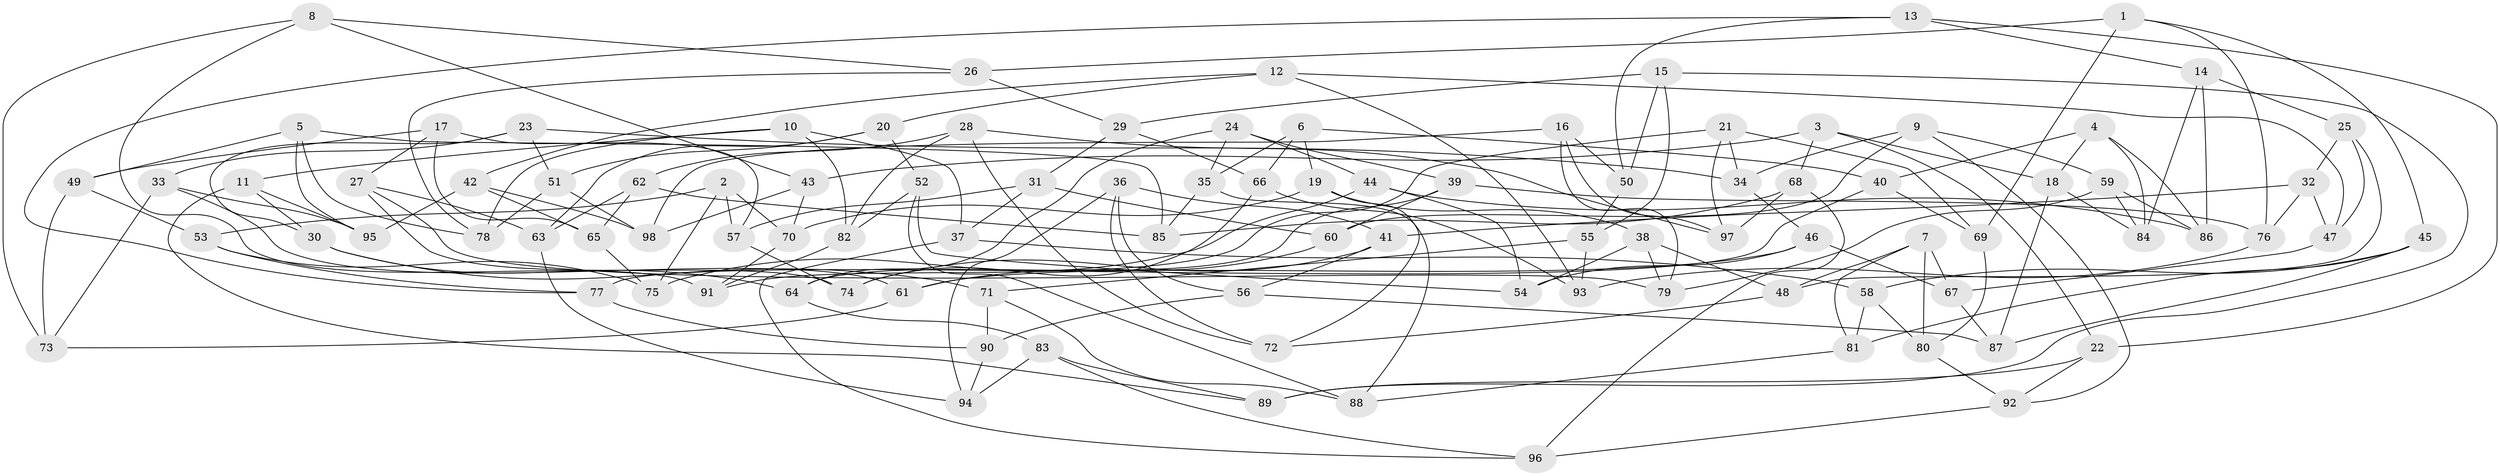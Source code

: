 // coarse degree distribution, {4: 0.6764705882352942, 5: 0.11764705882352941, 8: 0.014705882352941176, 3: 0.10294117647058823, 10: 0.029411764705882353, 2: 0.014705882352941176, 6: 0.014705882352941176, 12: 0.014705882352941176, 7: 0.014705882352941176}
// Generated by graph-tools (version 1.1) at 2025/00/03/04/25 22:00:56]
// undirected, 98 vertices, 196 edges
graph export_dot {
graph [start="1"]
  node [color=gray90,style=filled];
  1;
  2;
  3;
  4;
  5;
  6;
  7;
  8;
  9;
  10;
  11;
  12;
  13;
  14;
  15;
  16;
  17;
  18;
  19;
  20;
  21;
  22;
  23;
  24;
  25;
  26;
  27;
  28;
  29;
  30;
  31;
  32;
  33;
  34;
  35;
  36;
  37;
  38;
  39;
  40;
  41;
  42;
  43;
  44;
  45;
  46;
  47;
  48;
  49;
  50;
  51;
  52;
  53;
  54;
  55;
  56;
  57;
  58;
  59;
  60;
  61;
  62;
  63;
  64;
  65;
  66;
  67;
  68;
  69;
  70;
  71;
  72;
  73;
  74;
  75;
  76;
  77;
  78;
  79;
  80;
  81;
  82;
  83;
  84;
  85;
  86;
  87;
  88;
  89;
  90;
  91;
  92;
  93;
  94;
  95;
  96;
  97;
  98;
  1 -- 69;
  1 -- 76;
  1 -- 26;
  1 -- 45;
  2 -- 53;
  2 -- 57;
  2 -- 75;
  2 -- 70;
  3 -- 68;
  3 -- 22;
  3 -- 43;
  3 -- 18;
  4 -- 86;
  4 -- 40;
  4 -- 84;
  4 -- 18;
  5 -- 49;
  5 -- 78;
  5 -- 95;
  5 -- 85;
  6 -- 40;
  6 -- 35;
  6 -- 66;
  6 -- 19;
  7 -- 81;
  7 -- 80;
  7 -- 67;
  7 -- 48;
  8 -- 91;
  8 -- 43;
  8 -- 73;
  8 -- 26;
  9 -- 59;
  9 -- 34;
  9 -- 92;
  9 -- 60;
  10 -- 37;
  10 -- 11;
  10 -- 78;
  10 -- 82;
  11 -- 30;
  11 -- 89;
  11 -- 95;
  12 -- 93;
  12 -- 47;
  12 -- 42;
  12 -- 20;
  13 -- 22;
  13 -- 77;
  13 -- 50;
  13 -- 14;
  14 -- 25;
  14 -- 86;
  14 -- 84;
  15 -- 89;
  15 -- 50;
  15 -- 29;
  15 -- 55;
  16 -- 79;
  16 -- 98;
  16 -- 50;
  16 -- 97;
  17 -- 49;
  17 -- 65;
  17 -- 57;
  17 -- 27;
  18 -- 84;
  18 -- 87;
  19 -- 72;
  19 -- 70;
  19 -- 38;
  20 -- 52;
  20 -- 51;
  20 -- 63;
  21 -- 91;
  21 -- 34;
  21 -- 97;
  21 -- 69;
  22 -- 92;
  22 -- 89;
  23 -- 30;
  23 -- 33;
  23 -- 51;
  23 -- 34;
  24 -- 35;
  24 -- 64;
  24 -- 44;
  24 -- 39;
  25 -- 48;
  25 -- 32;
  25 -- 47;
  26 -- 78;
  26 -- 29;
  27 -- 79;
  27 -- 63;
  27 -- 74;
  28 -- 82;
  28 -- 62;
  28 -- 97;
  28 -- 72;
  29 -- 31;
  29 -- 66;
  30 -- 71;
  30 -- 64;
  31 -- 60;
  31 -- 57;
  31 -- 37;
  32 -- 76;
  32 -- 47;
  32 -- 41;
  33 -- 73;
  33 -- 95;
  33 -- 61;
  34 -- 46;
  35 -- 85;
  35 -- 88;
  36 -- 94;
  36 -- 41;
  36 -- 56;
  36 -- 72;
  37 -- 96;
  37 -- 58;
  38 -- 79;
  38 -- 54;
  38 -- 48;
  39 -- 64;
  39 -- 60;
  39 -- 76;
  40 -- 77;
  40 -- 69;
  41 -- 56;
  41 -- 74;
  42 -- 65;
  42 -- 98;
  42 -- 95;
  43 -- 98;
  43 -- 70;
  44 -- 86;
  44 -- 54;
  44 -- 75;
  45 -- 87;
  45 -- 81;
  45 -- 58;
  46 -- 54;
  46 -- 61;
  46 -- 67;
  47 -- 67;
  48 -- 72;
  49 -- 73;
  49 -- 53;
  50 -- 55;
  51 -- 78;
  51 -- 98;
  52 -- 82;
  52 -- 88;
  52 -- 54;
  53 -- 75;
  53 -- 77;
  55 -- 93;
  55 -- 71;
  56 -- 87;
  56 -- 90;
  57 -- 74;
  58 -- 80;
  58 -- 81;
  59 -- 86;
  59 -- 84;
  59 -- 79;
  60 -- 61;
  61 -- 73;
  62 -- 63;
  62 -- 65;
  62 -- 85;
  63 -- 94;
  64 -- 83;
  65 -- 75;
  66 -- 93;
  66 -- 74;
  67 -- 87;
  68 -- 96;
  68 -- 97;
  68 -- 85;
  69 -- 80;
  70 -- 91;
  71 -- 88;
  71 -- 90;
  76 -- 93;
  77 -- 90;
  80 -- 92;
  81 -- 88;
  82 -- 91;
  83 -- 96;
  83 -- 89;
  83 -- 94;
  90 -- 94;
  92 -- 96;
}
